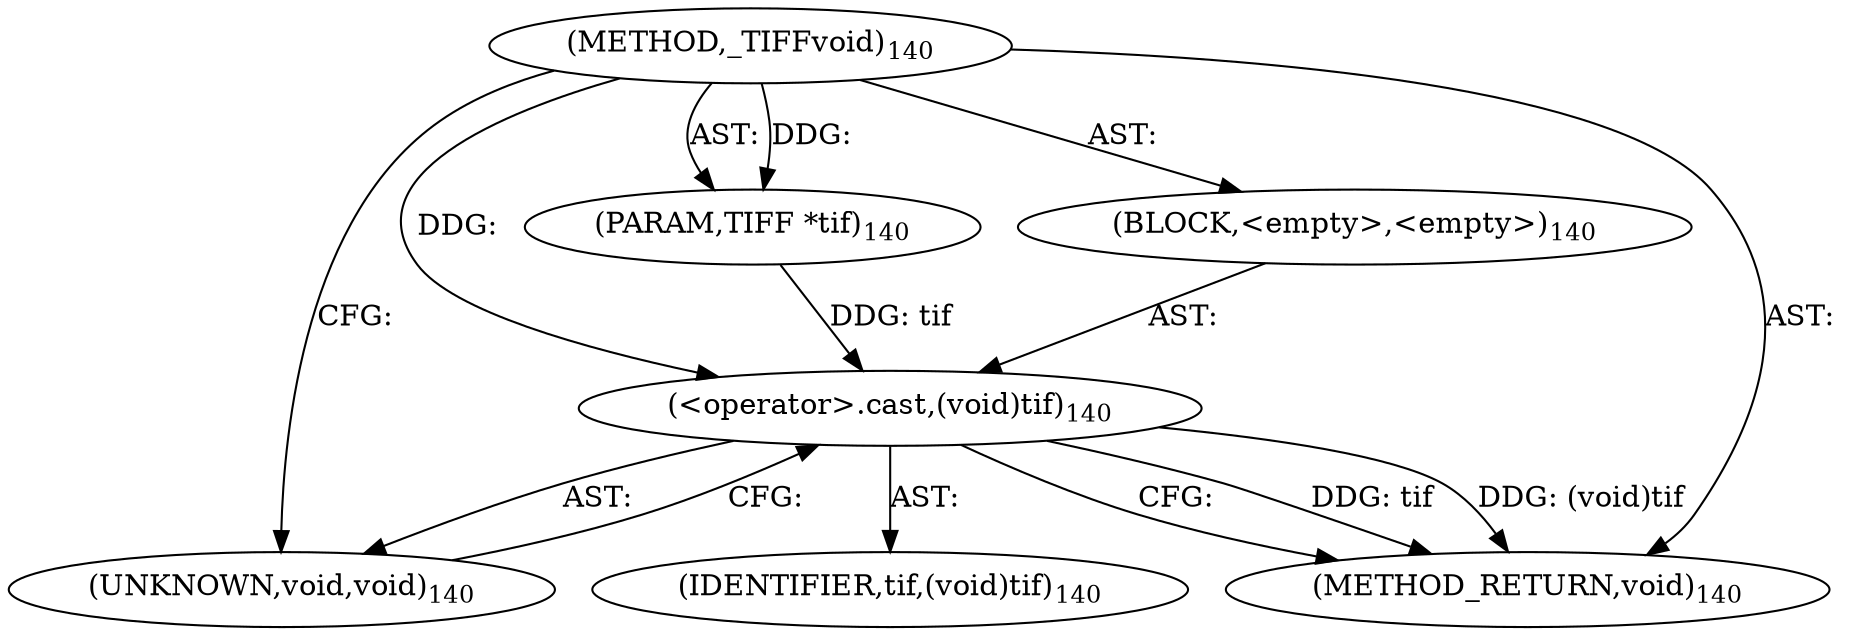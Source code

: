 digraph "_TIFFvoid" {  
"1933" [label = <(METHOD,_TIFFvoid)<SUB>140</SUB>> ]
"1934" [label = <(PARAM,TIFF *tif)<SUB>140</SUB>> ]
"1935" [label = <(BLOCK,&lt;empty&gt;,&lt;empty&gt;)<SUB>140</SUB>> ]
"1936" [label = <(&lt;operator&gt;.cast,(void)tif)<SUB>140</SUB>> ]
"1937" [label = <(UNKNOWN,void,void)<SUB>140</SUB>> ]
"1938" [label = <(IDENTIFIER,tif,(void)tif)<SUB>140</SUB>> ]
"1939" [label = <(METHOD_RETURN,void)<SUB>140</SUB>> ]
  "1933" -> "1934"  [ label = "AST: "] 
  "1933" -> "1935"  [ label = "AST: "] 
  "1933" -> "1939"  [ label = "AST: "] 
  "1935" -> "1936"  [ label = "AST: "] 
  "1936" -> "1937"  [ label = "AST: "] 
  "1936" -> "1938"  [ label = "AST: "] 
  "1936" -> "1939"  [ label = "CFG: "] 
  "1937" -> "1936"  [ label = "CFG: "] 
  "1933" -> "1937"  [ label = "CFG: "] 
  "1936" -> "1939"  [ label = "DDG: tif"] 
  "1936" -> "1939"  [ label = "DDG: (void)tif"] 
  "1933" -> "1934"  [ label = "DDG: "] 
  "1934" -> "1936"  [ label = "DDG: tif"] 
  "1933" -> "1936"  [ label = "DDG: "] 
}
